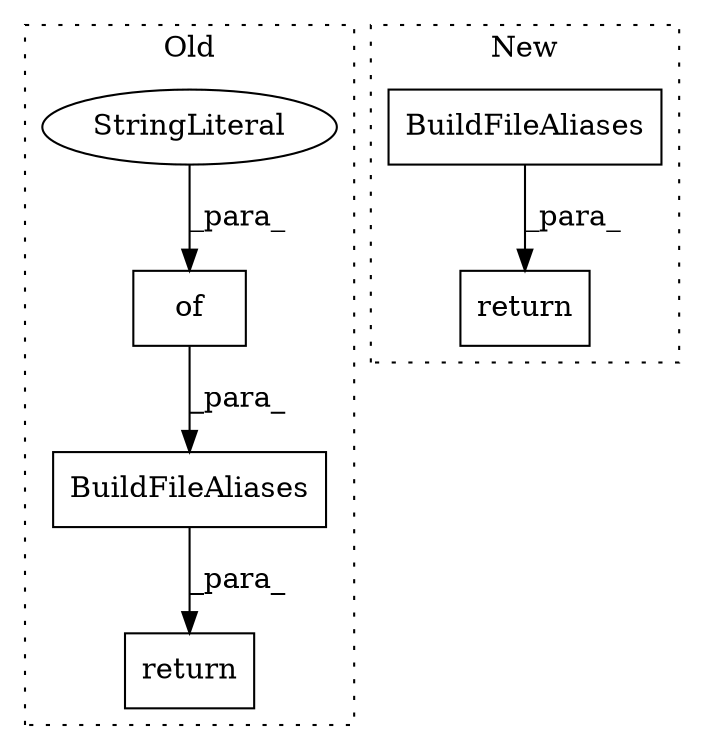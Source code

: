 digraph G {
subgraph cluster0 {
1 [label="BuildFileAliases" a="32" s="950,1227" l="17,1" shape="box"];
3 [label="return" a="41" s="943" l="7" shape="box"];
4 [label="of" a="32" s="971,1226" l="3,1" shape="box"];
5 [label="StringLiteral" a="45" s="1126" l="12" shape="ellipse"];
label = "Old";
style="dotted";
}
subgraph cluster1 {
2 [label="return" a="41" s="1262" l="7" shape="box"];
6 [label="BuildFileAliases" a="32" s="1269,1514" l="17,1" shape="box"];
label = "New";
style="dotted";
}
1 -> 3 [label="_para_"];
4 -> 1 [label="_para_"];
5 -> 4 [label="_para_"];
6 -> 2 [label="_para_"];
}